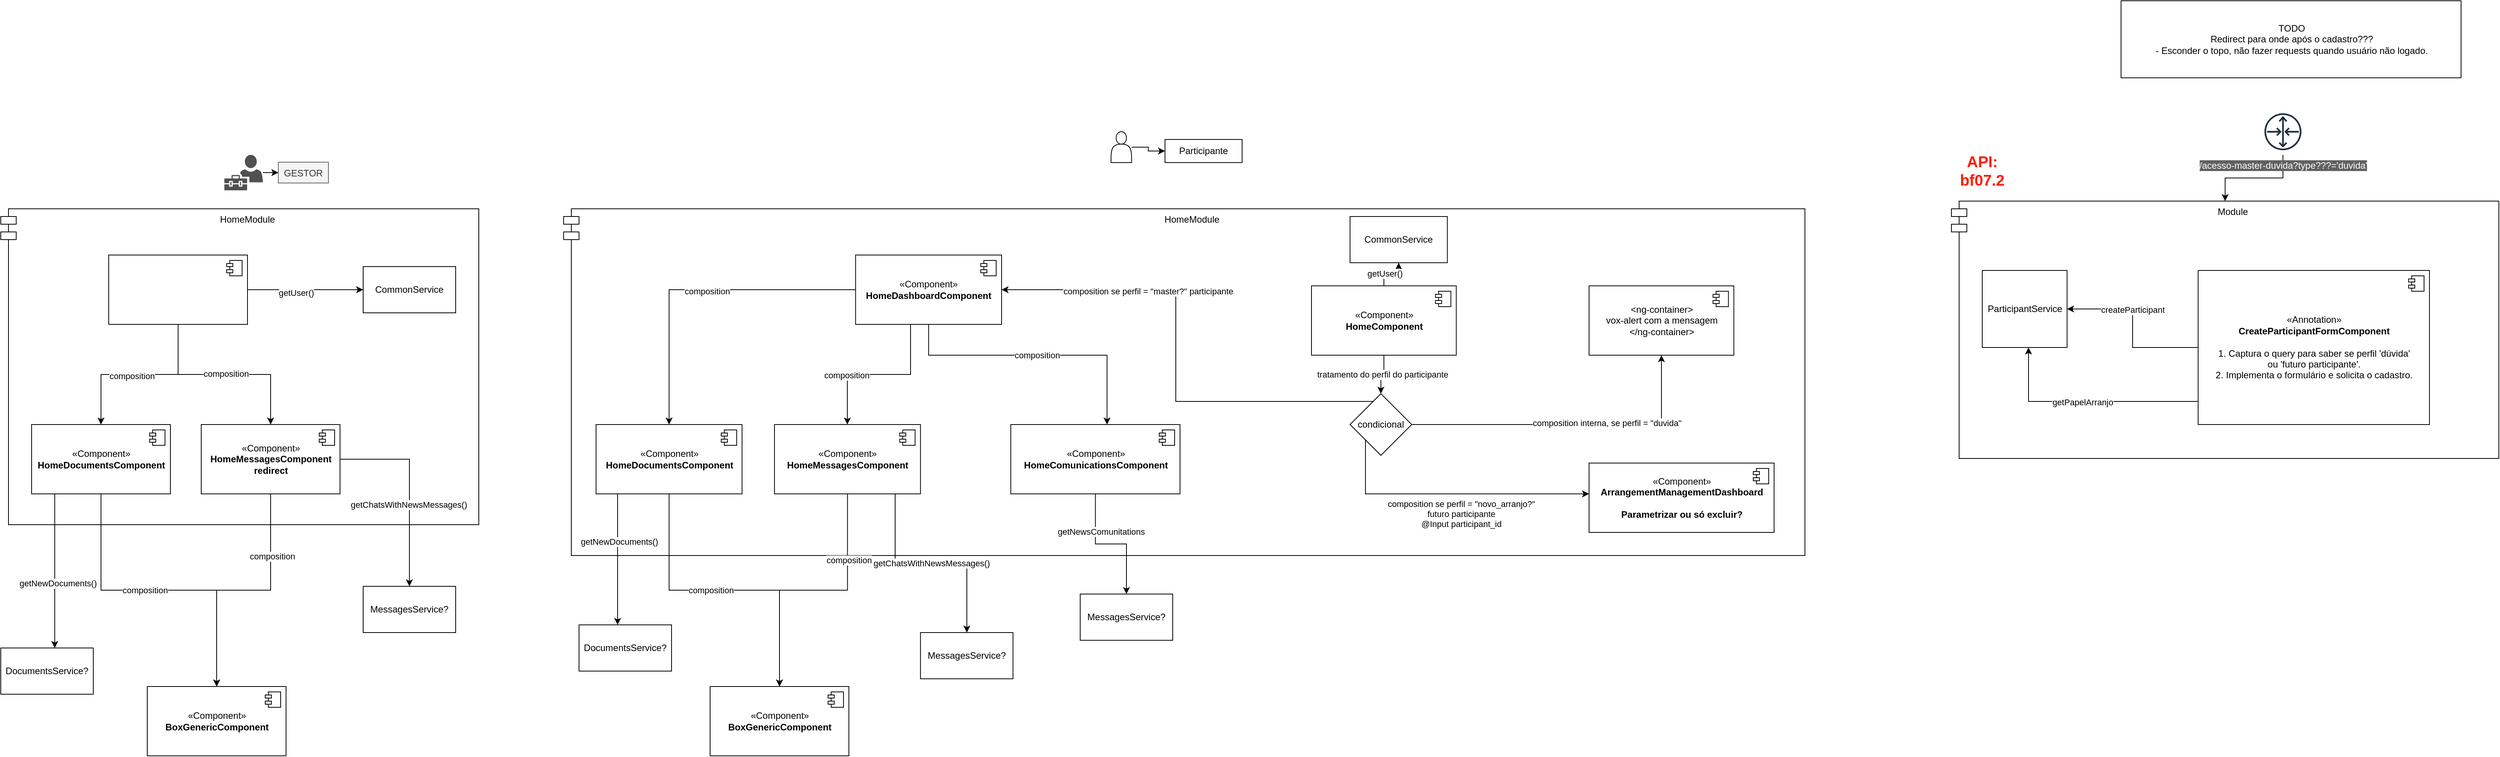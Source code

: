 <mxfile version="13.6.6" type="github">
  <diagram id="C5RBs43oDa-KdzZeNtuy" name="Page-1">
    <mxGraphModel dx="1663" dy="2202" grid="1" gridSize="10" guides="1" tooltips="1" connect="1" arrows="1" fold="1" page="1" pageScale="1" pageWidth="827" pageHeight="1169" math="0" shadow="0">
      <root>
        <mxCell id="WIyWlLk6GJQsqaUBKTNV-0" />
        <mxCell id="WIyWlLk6GJQsqaUBKTNV-1" parent="WIyWlLk6GJQsqaUBKTNV-0" />
        <mxCell id="xRk32n43s2WGwWvrwPpY-136" value="Module" style="shape=module;align=left;spacingLeft=20;align=center;verticalAlign=top;labelBackgroundColor=none;fontColor=#000000;" vertex="1" parent="WIyWlLk6GJQsqaUBKTNV-1">
          <mxGeometry x="2590" y="100" width="710" height="334" as="geometry" />
        </mxCell>
        <mxCell id="xRk32n43s2WGwWvrwPpY-19" value="" style="group" vertex="1" connectable="0" parent="WIyWlLk6GJQsqaUBKTNV-1">
          <mxGeometry x="60" y="110" width="620" height="410" as="geometry" />
        </mxCell>
        <mxCell id="xRk32n43s2WGwWvrwPpY-16" value="HomeModule" style="shape=module;align=left;spacingLeft=20;align=center;verticalAlign=top;" vertex="1" parent="xRk32n43s2WGwWvrwPpY-19">
          <mxGeometry width="620" height="410" as="geometry" />
        </mxCell>
        <mxCell id="xRk32n43s2WGwWvrwPpY-1" value="&amp;nbsp;" style="html=1;dropTarget=0;" vertex="1" parent="xRk32n43s2WGwWvrwPpY-19">
          <mxGeometry x="140" y="60" width="180" height="90" as="geometry" />
        </mxCell>
        <mxCell id="xRk32n43s2WGwWvrwPpY-2" value="" style="shape=component;jettyWidth=8;jettyHeight=4;" vertex="1" parent="xRk32n43s2WGwWvrwPpY-1">
          <mxGeometry x="1" width="20" height="20" relative="1" as="geometry">
            <mxPoint x="-27" y="7" as="offset" />
          </mxGeometry>
        </mxCell>
        <mxCell id="xRk32n43s2WGwWvrwPpY-9" value="" style="edgeStyle=orthogonalEdgeStyle;rounded=0;orthogonalLoop=1;jettySize=auto;html=1;" edge="1" parent="xRk32n43s2WGwWvrwPpY-19" source="xRk32n43s2WGwWvrwPpY-1" target="xRk32n43s2WGwWvrwPpY-7">
          <mxGeometry relative="1" as="geometry" />
        </mxCell>
        <mxCell id="xRk32n43s2WGwWvrwPpY-11" value="composition" style="edgeLabel;html=1;align=center;verticalAlign=middle;resizable=0;points=[];" vertex="1" connectable="0" parent="xRk32n43s2WGwWvrwPpY-9">
          <mxGeometry x="0.19" y="1" relative="1" as="geometry">
            <mxPoint x="-22" as="offset" />
          </mxGeometry>
        </mxCell>
        <mxCell id="xRk32n43s2WGwWvrwPpY-3" value="«Component»&lt;br&gt;&lt;b&gt;HomeDocumentsComponent&lt;/b&gt;" style="html=1;dropTarget=0;" vertex="1" parent="xRk32n43s2WGwWvrwPpY-19">
          <mxGeometry x="40" y="280" width="180" height="90" as="geometry" />
        </mxCell>
        <mxCell id="xRk32n43s2WGwWvrwPpY-4" value="" style="shape=component;jettyWidth=8;jettyHeight=4;" vertex="1" parent="xRk32n43s2WGwWvrwPpY-3">
          <mxGeometry x="1" width="20" height="20" relative="1" as="geometry">
            <mxPoint x="-27" y="7" as="offset" />
          </mxGeometry>
        </mxCell>
        <mxCell id="xRk32n43s2WGwWvrwPpY-5" value="" style="edgeStyle=orthogonalEdgeStyle;rounded=0;orthogonalLoop=1;jettySize=auto;html=1;" edge="1" parent="xRk32n43s2WGwWvrwPpY-19" source="xRk32n43s2WGwWvrwPpY-1" target="xRk32n43s2WGwWvrwPpY-3">
          <mxGeometry relative="1" as="geometry" />
        </mxCell>
        <mxCell id="xRk32n43s2WGwWvrwPpY-6" value="composition" style="edgeLabel;html=1;align=center;verticalAlign=middle;resizable=0;points=[];" vertex="1" connectable="0" parent="xRk32n43s2WGwWvrwPpY-5">
          <mxGeometry x="-0.275" y="2" relative="1" as="geometry">
            <mxPoint x="-42" as="offset" />
          </mxGeometry>
        </mxCell>
        <mxCell id="xRk32n43s2WGwWvrwPpY-7" value="«Component»&lt;br&gt;&lt;b&gt;HomeMessagesComponent&lt;br&gt;redirect&lt;br&gt;&lt;/b&gt;" style="html=1;dropTarget=0;" vertex="1" parent="xRk32n43s2WGwWvrwPpY-19">
          <mxGeometry x="260" y="280" width="180" height="90" as="geometry" />
        </mxCell>
        <mxCell id="xRk32n43s2WGwWvrwPpY-8" value="" style="shape=component;jettyWidth=8;jettyHeight=4;" vertex="1" parent="xRk32n43s2WGwWvrwPpY-7">
          <mxGeometry x="1" width="20" height="20" relative="1" as="geometry">
            <mxPoint x="-27" y="7" as="offset" />
          </mxGeometry>
        </mxCell>
        <mxCell id="xRk32n43s2WGwWvrwPpY-13" value="CommonService" style="whiteSpace=wrap;html=1;" vertex="1" parent="xRk32n43s2WGwWvrwPpY-19">
          <mxGeometry x="470" y="75" width="120" height="60" as="geometry" />
        </mxCell>
        <mxCell id="xRk32n43s2WGwWvrwPpY-14" value="" style="edgeStyle=orthogonalEdgeStyle;rounded=0;orthogonalLoop=1;jettySize=auto;html=1;" edge="1" parent="xRk32n43s2WGwWvrwPpY-19" source="xRk32n43s2WGwWvrwPpY-1" target="xRk32n43s2WGwWvrwPpY-13">
          <mxGeometry relative="1" as="geometry" />
        </mxCell>
        <mxCell id="xRk32n43s2WGwWvrwPpY-15" value="getUser()" style="edgeLabel;html=1;align=center;verticalAlign=middle;resizable=0;points=[];" vertex="1" connectable="0" parent="xRk32n43s2WGwWvrwPpY-14">
          <mxGeometry x="-0.164" y="-4" relative="1" as="geometry">
            <mxPoint as="offset" />
          </mxGeometry>
        </mxCell>
        <mxCell id="xRk32n43s2WGwWvrwPpY-39" value="" style="edgeStyle=orthogonalEdgeStyle;rounded=0;orthogonalLoop=1;jettySize=auto;html=1;" edge="1" parent="WIyWlLk6GJQsqaUBKTNV-1" source="xRk32n43s2WGwWvrwPpY-37" target="xRk32n43s2WGwWvrwPpY-38">
          <mxGeometry relative="1" as="geometry" />
        </mxCell>
        <mxCell id="xRk32n43s2WGwWvrwPpY-37" value="" style="pointerEvents=1;shadow=0;dashed=0;html=1;strokeColor=none;labelPosition=center;verticalLabelPosition=bottom;verticalAlign=top;align=center;fillColor=#505050;shape=mxgraph.mscae.intune.user_management" vertex="1" parent="WIyWlLk6GJQsqaUBKTNV-1">
          <mxGeometry x="350" y="40" width="50" height="46" as="geometry" />
        </mxCell>
        <mxCell id="xRk32n43s2WGwWvrwPpY-38" value="GESTOR" style="whiteSpace=wrap;html=1;shadow=0;dashed=0;verticalAlign=top;fillColor=#f5f5f5;strokeColor=#666666;fontColor=#333333;" vertex="1" parent="WIyWlLk6GJQsqaUBKTNV-1">
          <mxGeometry x="420" y="49.5" width="65" height="27" as="geometry" />
        </mxCell>
        <mxCell id="xRk32n43s2WGwWvrwPpY-44" value="«Component»&lt;br&gt;&lt;b&gt;BoxGenericComponent&lt;/b&gt;" style="html=1;dropTarget=0;" vertex="1" parent="WIyWlLk6GJQsqaUBKTNV-1">
          <mxGeometry x="250" y="730" width="180" height="90" as="geometry" />
        </mxCell>
        <mxCell id="xRk32n43s2WGwWvrwPpY-45" value="" style="shape=component;jettyWidth=8;jettyHeight=4;" vertex="1" parent="xRk32n43s2WGwWvrwPpY-44">
          <mxGeometry x="1" width="20" height="20" relative="1" as="geometry">
            <mxPoint x="-27" y="7" as="offset" />
          </mxGeometry>
        </mxCell>
        <mxCell id="xRk32n43s2WGwWvrwPpY-46" value="" style="edgeStyle=orthogonalEdgeStyle;rounded=0;orthogonalLoop=1;jettySize=auto;html=1;fontColor=#000000;" edge="1" parent="WIyWlLk6GJQsqaUBKTNV-1" source="xRk32n43s2WGwWvrwPpY-3" target="xRk32n43s2WGwWvrwPpY-44">
          <mxGeometry relative="1" as="geometry" />
        </mxCell>
        <mxCell id="xRk32n43s2WGwWvrwPpY-48" value="composition" style="edgeLabel;html=1;align=center;verticalAlign=middle;resizable=0;points=[];fontColor=#000000;" vertex="1" connectable="0" parent="xRk32n43s2WGwWvrwPpY-46">
          <mxGeometry x="-0.091" relative="1" as="geometry">
            <mxPoint as="offset" />
          </mxGeometry>
        </mxCell>
        <mxCell id="xRk32n43s2WGwWvrwPpY-47" style="edgeStyle=orthogonalEdgeStyle;rounded=0;orthogonalLoop=1;jettySize=auto;html=1;fontColor=#000000;" edge="1" parent="WIyWlLk6GJQsqaUBKTNV-1" source="xRk32n43s2WGwWvrwPpY-7" target="xRk32n43s2WGwWvrwPpY-44">
          <mxGeometry relative="1" as="geometry" />
        </mxCell>
        <mxCell id="xRk32n43s2WGwWvrwPpY-49" value="composition" style="edgeLabel;html=1;align=center;verticalAlign=middle;resizable=0;points=[];fontColor=#000000;" vertex="1" connectable="0" parent="xRk32n43s2WGwWvrwPpY-47">
          <mxGeometry x="-0.494" y="2" relative="1" as="geometry">
            <mxPoint as="offset" />
          </mxGeometry>
        </mxCell>
        <mxCell id="xRk32n43s2WGwWvrwPpY-18" value="MessagesService?" style="whiteSpace=wrap;html=1;" vertex="1" parent="WIyWlLk6GJQsqaUBKTNV-1">
          <mxGeometry x="530" y="600" width="120" height="60" as="geometry" />
        </mxCell>
        <mxCell id="xRk32n43s2WGwWvrwPpY-17" value="DocumentsService?" style="whiteSpace=wrap;html=1;" vertex="1" parent="WIyWlLk6GJQsqaUBKTNV-1">
          <mxGeometry x="60" y="680" width="120" height="60" as="geometry" />
        </mxCell>
        <mxCell id="xRk32n43s2WGwWvrwPpY-54" style="edgeStyle=orthogonalEdgeStyle;rounded=0;orthogonalLoop=1;jettySize=auto;html=1;fontColor=#000000;" edge="1" parent="WIyWlLk6GJQsqaUBKTNV-1" source="xRk32n43s2WGwWvrwPpY-7" target="xRk32n43s2WGwWvrwPpY-18">
          <mxGeometry relative="1" as="geometry" />
        </mxCell>
        <mxCell id="xRk32n43s2WGwWvrwPpY-87" value="getChatsWithNewsMessages()" style="edgeLabel;html=1;align=center;verticalAlign=middle;resizable=0;points=[];fontColor=#000000;" vertex="1" connectable="0" parent="xRk32n43s2WGwWvrwPpY-54">
          <mxGeometry x="0.168" y="-1" relative="1" as="geometry">
            <mxPoint as="offset" />
          </mxGeometry>
        </mxCell>
        <mxCell id="xRk32n43s2WGwWvrwPpY-55" style="edgeStyle=orthogonalEdgeStyle;rounded=0;orthogonalLoop=1;jettySize=auto;html=1;fontColor=#000000;" edge="1" parent="WIyWlLk6GJQsqaUBKTNV-1" source="xRk32n43s2WGwWvrwPpY-3" target="xRk32n43s2WGwWvrwPpY-17">
          <mxGeometry relative="1" as="geometry">
            <Array as="points">
              <mxPoint x="130" y="660" />
              <mxPoint x="130" y="660" />
            </Array>
          </mxGeometry>
        </mxCell>
        <mxCell id="xRk32n43s2WGwWvrwPpY-86" value="getNewDocuments()" style="edgeLabel;html=1;align=center;verticalAlign=middle;resizable=0;points=[];fontColor=#000000;" vertex="1" connectable="0" parent="xRk32n43s2WGwWvrwPpY-55">
          <mxGeometry x="0.153" y="4" relative="1" as="geometry">
            <mxPoint as="offset" />
          </mxGeometry>
        </mxCell>
        <mxCell id="xRk32n43s2WGwWvrwPpY-56" value="" style="group" vertex="1" connectable="0" parent="WIyWlLk6GJQsqaUBKTNV-1">
          <mxGeometry x="790" y="110" width="1730" height="450" as="geometry" />
        </mxCell>
        <mxCell id="xRk32n43s2WGwWvrwPpY-57" value="HomeModule" style="shape=module;align=left;spacingLeft=20;align=center;verticalAlign=top;" vertex="1" parent="xRk32n43s2WGwWvrwPpY-56">
          <mxGeometry width="1610" height="450" as="geometry" />
        </mxCell>
        <mxCell id="xRk32n43s2WGwWvrwPpY-83" value="composition" style="edgeStyle=orthogonalEdgeStyle;rounded=0;orthogonalLoop=1;jettySize=auto;html=1;fontColor=#000000;" edge="1" parent="xRk32n43s2WGwWvrwPpY-56" source="xRk32n43s2WGwWvrwPpY-58" target="xRk32n43s2WGwWvrwPpY-81">
          <mxGeometry relative="1" as="geometry">
            <Array as="points">
              <mxPoint x="473.377" y="190" />
              <mxPoint x="704.805" y="190" />
            </Array>
          </mxGeometry>
        </mxCell>
        <mxCell id="xRk32n43s2WGwWvrwPpY-58" value="«Component»&lt;br&gt;&lt;b&gt;HomeDashboardComponent&lt;/b&gt;" style="html=1;dropTarget=0;" vertex="1" parent="xRk32n43s2WGwWvrwPpY-56">
          <mxGeometry x="378.701" y="60" width="189.351" height="90" as="geometry" />
        </mxCell>
        <mxCell id="xRk32n43s2WGwWvrwPpY-59" value="" style="shape=component;jettyWidth=8;jettyHeight=4;" vertex="1" parent="xRk32n43s2WGwWvrwPpY-58">
          <mxGeometry x="1" width="20" height="20" relative="1" as="geometry">
            <mxPoint x="-27" y="7" as="offset" />
          </mxGeometry>
        </mxCell>
        <mxCell id="xRk32n43s2WGwWvrwPpY-60" value="" style="edgeStyle=orthogonalEdgeStyle;rounded=0;orthogonalLoop=1;jettySize=auto;html=1;" edge="1" parent="xRk32n43s2WGwWvrwPpY-56" source="xRk32n43s2WGwWvrwPpY-58" target="xRk32n43s2WGwWvrwPpY-66">
          <mxGeometry relative="1" as="geometry">
            <Array as="points">
              <mxPoint x="450" y="215" />
              <mxPoint x="368" y="215" />
            </Array>
          </mxGeometry>
        </mxCell>
        <mxCell id="xRk32n43s2WGwWvrwPpY-61" value="composition" style="edgeLabel;html=1;align=center;verticalAlign=middle;resizable=0;points=[];" vertex="1" connectable="0" parent="xRk32n43s2WGwWvrwPpY-60">
          <mxGeometry x="0.19" y="1" relative="1" as="geometry">
            <mxPoint x="-22" as="offset" />
          </mxGeometry>
        </mxCell>
        <mxCell id="xRk32n43s2WGwWvrwPpY-62" value="«Component»&lt;br&gt;&lt;b&gt;HomeDocumentsComponent&lt;/b&gt;" style="html=1;dropTarget=0;" vertex="1" parent="xRk32n43s2WGwWvrwPpY-56">
          <mxGeometry x="42.078" y="280" width="189.351" height="90" as="geometry" />
        </mxCell>
        <mxCell id="xRk32n43s2WGwWvrwPpY-63" value="" style="shape=component;jettyWidth=8;jettyHeight=4;" vertex="1" parent="xRk32n43s2WGwWvrwPpY-62">
          <mxGeometry x="1" width="20" height="20" relative="1" as="geometry">
            <mxPoint x="-27" y="7" as="offset" />
          </mxGeometry>
        </mxCell>
        <mxCell id="xRk32n43s2WGwWvrwPpY-64" value="" style="edgeStyle=orthogonalEdgeStyle;rounded=0;orthogonalLoop=1;jettySize=auto;html=1;" edge="1" parent="xRk32n43s2WGwWvrwPpY-56" source="xRk32n43s2WGwWvrwPpY-58" target="xRk32n43s2WGwWvrwPpY-62">
          <mxGeometry relative="1" as="geometry" />
        </mxCell>
        <mxCell id="xRk32n43s2WGwWvrwPpY-65" value="composition" style="edgeLabel;html=1;align=center;verticalAlign=middle;resizable=0;points=[];" vertex="1" connectable="0" parent="xRk32n43s2WGwWvrwPpY-64">
          <mxGeometry x="-0.275" y="2" relative="1" as="geometry">
            <mxPoint x="-42" as="offset" />
          </mxGeometry>
        </mxCell>
        <mxCell id="xRk32n43s2WGwWvrwPpY-66" value="«Component»&lt;br&gt;&lt;b&gt;HomeMessagesComponent&lt;/b&gt;" style="html=1;dropTarget=0;" vertex="1" parent="xRk32n43s2WGwWvrwPpY-56">
          <mxGeometry x="273.506" y="280" width="189.351" height="90" as="geometry" />
        </mxCell>
        <mxCell id="xRk32n43s2WGwWvrwPpY-67" value="" style="shape=component;jettyWidth=8;jettyHeight=4;" vertex="1" parent="xRk32n43s2WGwWvrwPpY-66">
          <mxGeometry x="1" width="20" height="20" relative="1" as="geometry">
            <mxPoint x="-27" y="7" as="offset" />
          </mxGeometry>
        </mxCell>
        <mxCell id="xRk32n43s2WGwWvrwPpY-68" value="CommonService" style="whiteSpace=wrap;html=1;" vertex="1" parent="xRk32n43s2WGwWvrwPpY-56">
          <mxGeometry x="1019.999" y="10" width="126.234" height="60" as="geometry" />
        </mxCell>
        <mxCell id="xRk32n43s2WGwWvrwPpY-69" value="" style="edgeStyle=orthogonalEdgeStyle;rounded=0;orthogonalLoop=1;jettySize=auto;html=1;" edge="1" parent="xRk32n43s2WGwWvrwPpY-56" source="xRk32n43s2WGwWvrwPpY-107" target="xRk32n43s2WGwWvrwPpY-68">
          <mxGeometry relative="1" as="geometry" />
        </mxCell>
        <mxCell id="xRk32n43s2WGwWvrwPpY-70" value="getUser()" style="edgeLabel;html=1;align=center;verticalAlign=middle;resizable=0;points=[];" vertex="1" connectable="0" parent="xRk32n43s2WGwWvrwPpY-69">
          <mxGeometry x="-0.164" y="-4" relative="1" as="geometry">
            <mxPoint as="offset" />
          </mxGeometry>
        </mxCell>
        <mxCell id="xRk32n43s2WGwWvrwPpY-81" value="«Component»&lt;br&gt;&lt;b&gt;HomeComunicationsComponent&lt;/b&gt;" style="html=1;dropTarget=0;" vertex="1" parent="xRk32n43s2WGwWvrwPpY-56">
          <mxGeometry x="580" y="280" width="219.48" height="90" as="geometry" />
        </mxCell>
        <mxCell id="xRk32n43s2WGwWvrwPpY-82" value="" style="shape=component;jettyWidth=8;jettyHeight=4;" vertex="1" parent="xRk32n43s2WGwWvrwPpY-81">
          <mxGeometry x="1" width="20" height="20" relative="1" as="geometry">
            <mxPoint x="-27" y="7" as="offset" />
          </mxGeometry>
        </mxCell>
        <mxCell id="xRk32n43s2WGwWvrwPpY-111" value="tratamento do perfil do participante" style="edgeStyle=orthogonalEdgeStyle;rounded=0;orthogonalLoop=1;jettySize=auto;html=1;fontColor=#000000;" edge="1" parent="xRk32n43s2WGwWvrwPpY-56" source="xRk32n43s2WGwWvrwPpY-107" target="xRk32n43s2WGwWvrwPpY-110">
          <mxGeometry relative="1" as="geometry" />
        </mxCell>
        <mxCell id="xRk32n43s2WGwWvrwPpY-121" value="" style="edgeStyle=orthogonalEdgeStyle;rounded=0;orthogonalLoop=1;jettySize=auto;html=1;fontColor=#000000;" edge="1" parent="xRk32n43s2WGwWvrwPpY-56" source="xRk32n43s2WGwWvrwPpY-110" target="xRk32n43s2WGwWvrwPpY-119">
          <mxGeometry relative="1" as="geometry" />
        </mxCell>
        <mxCell id="xRk32n43s2WGwWvrwPpY-125" value="composition interna, se perfil = &quot;duvida&quot;" style="edgeLabel;html=1;align=center;verticalAlign=middle;resizable=0;points=[];fontColor=#000000;" vertex="1" connectable="0" parent="xRk32n43s2WGwWvrwPpY-121">
          <mxGeometry x="0.223" y="2" relative="1" as="geometry">
            <mxPoint as="offset" />
          </mxGeometry>
        </mxCell>
        <mxCell id="xRk32n43s2WGwWvrwPpY-107" value="«Component»&lt;br&gt;&lt;b&gt;HomeComponent&lt;/b&gt;" style="html=1;dropTarget=0;" vertex="1" parent="xRk32n43s2WGwWvrwPpY-56">
          <mxGeometry x="970" y="100" width="187.79" height="90" as="geometry" />
        </mxCell>
        <mxCell id="xRk32n43s2WGwWvrwPpY-108" value="" style="shape=component;jettyWidth=8;jettyHeight=4;" vertex="1" parent="xRk32n43s2WGwWvrwPpY-107">
          <mxGeometry x="1" width="20" height="20" relative="1" as="geometry">
            <mxPoint x="-27" y="7" as="offset" />
          </mxGeometry>
        </mxCell>
        <mxCell id="xRk32n43s2WGwWvrwPpY-112" style="edgeStyle=orthogonalEdgeStyle;rounded=0;orthogonalLoop=1;jettySize=auto;html=1;entryX=1;entryY=0.5;entryDx=0;entryDy=0;fontColor=#000000;" edge="1" parent="xRk32n43s2WGwWvrwPpY-56" source="xRk32n43s2WGwWvrwPpY-110" target="xRk32n43s2WGwWvrwPpY-58">
          <mxGeometry relative="1" as="geometry">
            <Array as="points">
              <mxPoint x="794" y="250" />
              <mxPoint x="794" y="105" />
            </Array>
          </mxGeometry>
        </mxCell>
        <mxCell id="xRk32n43s2WGwWvrwPpY-113" value="composition se perfil = &quot;master?&quot; participante" style="edgeLabel;html=1;align=center;verticalAlign=middle;resizable=0;points=[];fontColor=#000000;" vertex="1" connectable="0" parent="xRk32n43s2WGwWvrwPpY-112">
          <mxGeometry x="0.395" y="2" relative="1" as="geometry">
            <mxPoint as="offset" />
          </mxGeometry>
        </mxCell>
        <mxCell id="xRk32n43s2WGwWvrwPpY-117" style="edgeStyle=orthogonalEdgeStyle;rounded=0;orthogonalLoop=1;jettySize=auto;html=1;fontColor=#000000;" edge="1" parent="xRk32n43s2WGwWvrwPpY-56" source="xRk32n43s2WGwWvrwPpY-110" target="xRk32n43s2WGwWvrwPpY-114">
          <mxGeometry relative="1" as="geometry">
            <Array as="points">
              <mxPoint x="1040" y="280" />
              <mxPoint x="1040" y="370" />
            </Array>
          </mxGeometry>
        </mxCell>
        <mxCell id="xRk32n43s2WGwWvrwPpY-118" value="composition se perfil = &quot;novo_arranjo?&quot; &lt;br&gt;futuro participante&lt;br&gt;@Input participant_id" style="edgeLabel;html=1;align=center;verticalAlign=middle;resizable=0;points=[];fontColor=#000000;" vertex="1" connectable="0" parent="xRk32n43s2WGwWvrwPpY-117">
          <mxGeometry x="-0.567" y="2" relative="1" as="geometry">
            <mxPoint x="115.79" y="27.86" as="offset" />
          </mxGeometry>
        </mxCell>
        <mxCell id="xRk32n43s2WGwWvrwPpY-110" value="condicional" style="rhombus;whiteSpace=wrap;html=1;labelBackgroundColor=none;fontColor=#000000;" vertex="1" parent="xRk32n43s2WGwWvrwPpY-56">
          <mxGeometry x="1020" y="240" width="80" height="80" as="geometry" />
        </mxCell>
        <mxCell id="xRk32n43s2WGwWvrwPpY-114" value="«Component»&lt;br&gt;&lt;b&gt;ArrangementManagementDashboard&lt;br&gt;&lt;br&gt;Parametrizar ou só excluir?&lt;br&gt;&lt;/b&gt;" style="html=1;dropTarget=0;" vertex="1" parent="xRk32n43s2WGwWvrwPpY-56">
          <mxGeometry x="1330" y="330" width="240" height="90" as="geometry" />
        </mxCell>
        <mxCell id="xRk32n43s2WGwWvrwPpY-115" value="" style="shape=component;jettyWidth=8;jettyHeight=4;" vertex="1" parent="xRk32n43s2WGwWvrwPpY-114">
          <mxGeometry x="1" width="20" height="20" relative="1" as="geometry">
            <mxPoint x="-27" y="7" as="offset" />
          </mxGeometry>
        </mxCell>
        <mxCell id="xRk32n43s2WGwWvrwPpY-119" value="&amp;lt;ng-container&amp;gt;&lt;br&gt;vox-alert com a mensagem&lt;br&gt;&amp;lt;/ng-container&amp;gt;" style="html=1;dropTarget=0;" vertex="1" parent="xRk32n43s2WGwWvrwPpY-56">
          <mxGeometry x="1330" y="100" width="187.79" height="90" as="geometry" />
        </mxCell>
        <mxCell id="xRk32n43s2WGwWvrwPpY-120" value="" style="shape=component;jettyWidth=8;jettyHeight=4;" vertex="1" parent="xRk32n43s2WGwWvrwPpY-119">
          <mxGeometry x="1" width="20" height="20" relative="1" as="geometry">
            <mxPoint x="-27" y="7" as="offset" />
          </mxGeometry>
        </mxCell>
        <mxCell id="xRk32n43s2WGwWvrwPpY-71" value="«Component»&lt;br&gt;&lt;b&gt;BoxGenericComponent&lt;/b&gt;" style="html=1;dropTarget=0;" vertex="1" parent="WIyWlLk6GJQsqaUBKTNV-1">
          <mxGeometry x="980" y="730" width="180" height="90" as="geometry" />
        </mxCell>
        <mxCell id="xRk32n43s2WGwWvrwPpY-72" value="" style="shape=component;jettyWidth=8;jettyHeight=4;" vertex="1" parent="xRk32n43s2WGwWvrwPpY-71">
          <mxGeometry x="1" width="20" height="20" relative="1" as="geometry">
            <mxPoint x="-27" y="7" as="offset" />
          </mxGeometry>
        </mxCell>
        <mxCell id="xRk32n43s2WGwWvrwPpY-73" value="" style="edgeStyle=orthogonalEdgeStyle;rounded=0;orthogonalLoop=1;jettySize=auto;html=1;fontColor=#000000;" edge="1" parent="WIyWlLk6GJQsqaUBKTNV-1" source="xRk32n43s2WGwWvrwPpY-62" target="xRk32n43s2WGwWvrwPpY-71">
          <mxGeometry relative="1" as="geometry" />
        </mxCell>
        <mxCell id="xRk32n43s2WGwWvrwPpY-74" value="composition" style="edgeLabel;html=1;align=center;verticalAlign=middle;resizable=0;points=[];fontColor=#000000;" vertex="1" connectable="0" parent="xRk32n43s2WGwWvrwPpY-73">
          <mxGeometry x="-0.091" relative="1" as="geometry">
            <mxPoint as="offset" />
          </mxGeometry>
        </mxCell>
        <mxCell id="xRk32n43s2WGwWvrwPpY-75" style="edgeStyle=orthogonalEdgeStyle;rounded=0;orthogonalLoop=1;jettySize=auto;html=1;fontColor=#000000;" edge="1" parent="WIyWlLk6GJQsqaUBKTNV-1" source="xRk32n43s2WGwWvrwPpY-66" target="xRk32n43s2WGwWvrwPpY-71">
          <mxGeometry relative="1" as="geometry" />
        </mxCell>
        <mxCell id="xRk32n43s2WGwWvrwPpY-76" value="composition" style="edgeLabel;html=1;align=center;verticalAlign=middle;resizable=0;points=[];fontColor=#000000;" vertex="1" connectable="0" parent="xRk32n43s2WGwWvrwPpY-75">
          <mxGeometry x="-0.494" y="2" relative="1" as="geometry">
            <mxPoint as="offset" />
          </mxGeometry>
        </mxCell>
        <mxCell id="xRk32n43s2WGwWvrwPpY-77" value="MessagesService?" style="whiteSpace=wrap;html=1;" vertex="1" parent="WIyWlLk6GJQsqaUBKTNV-1">
          <mxGeometry x="1252.86" y="660" width="120" height="60" as="geometry" />
        </mxCell>
        <mxCell id="xRk32n43s2WGwWvrwPpY-78" value="DocumentsService?" style="whiteSpace=wrap;html=1;" vertex="1" parent="WIyWlLk6GJQsqaUBKTNV-1">
          <mxGeometry x="810" y="650" width="120" height="60" as="geometry" />
        </mxCell>
        <mxCell id="xRk32n43s2WGwWvrwPpY-79" value="getChatsWithNewsMessages()" style="edgeStyle=orthogonalEdgeStyle;rounded=0;orthogonalLoop=1;jettySize=auto;html=1;fontColor=#000000;" edge="1" parent="WIyWlLk6GJQsqaUBKTNV-1" source="xRk32n43s2WGwWvrwPpY-66" target="xRk32n43s2WGwWvrwPpY-77">
          <mxGeometry relative="1" as="geometry">
            <Array as="points">
              <mxPoint x="1220" y="570" />
              <mxPoint x="1313" y="570" />
            </Array>
          </mxGeometry>
        </mxCell>
        <mxCell id="xRk32n43s2WGwWvrwPpY-80" style="edgeStyle=orthogonalEdgeStyle;rounded=0;orthogonalLoop=1;jettySize=auto;html=1;fontColor=#000000;" edge="1" parent="WIyWlLk6GJQsqaUBKTNV-1" source="xRk32n43s2WGwWvrwPpY-62" target="xRk32n43s2WGwWvrwPpY-78">
          <mxGeometry relative="1" as="geometry">
            <Array as="points">
              <mxPoint x="860" y="640" />
              <mxPoint x="860" y="640" />
            </Array>
          </mxGeometry>
        </mxCell>
        <mxCell id="xRk32n43s2WGwWvrwPpY-85" value="getNewDocuments()" style="edgeLabel;html=1;align=center;verticalAlign=middle;resizable=0;points=[];fontColor=#000000;" vertex="1" connectable="0" parent="xRk32n43s2WGwWvrwPpY-80">
          <mxGeometry x="0.882" y="98" relative="1" as="geometry">
            <mxPoint x="-96" y="-98" as="offset" />
          </mxGeometry>
        </mxCell>
        <mxCell id="xRk32n43s2WGwWvrwPpY-40" value="" style="shape=actor;whiteSpace=wrap;html=1;labelBackgroundColor=#404040;fontColor=#F7F7F7;" vertex="1" parent="WIyWlLk6GJQsqaUBKTNV-1">
          <mxGeometry x="1500" y="10" width="26.67" height="40" as="geometry" />
        </mxCell>
        <mxCell id="xRk32n43s2WGwWvrwPpY-41" value="Participante" style="whiteSpace=wrap;html=1;labelBackgroundColor=none;" vertex="1" parent="WIyWlLk6GJQsqaUBKTNV-1">
          <mxGeometry x="1570" y="20" width="100" height="30" as="geometry" />
        </mxCell>
        <mxCell id="xRk32n43s2WGwWvrwPpY-42" value="" style="edgeStyle=orthogonalEdgeStyle;rounded=0;orthogonalLoop=1;jettySize=auto;html=1;fontColor=#F7F7F7;" edge="1" parent="WIyWlLk6GJQsqaUBKTNV-1" source="xRk32n43s2WGwWvrwPpY-40" target="xRk32n43s2WGwWvrwPpY-41">
          <mxGeometry relative="1" as="geometry" />
        </mxCell>
        <mxCell id="xRk32n43s2WGwWvrwPpY-140" style="edgeStyle=orthogonalEdgeStyle;rounded=0;orthogonalLoop=1;jettySize=auto;html=1;fontColor=#000000;" edge="1" parent="WIyWlLk6GJQsqaUBKTNV-1" source="xRk32n43s2WGwWvrwPpY-133" target="xRk32n43s2WGwWvrwPpY-139">
          <mxGeometry relative="1" as="geometry" />
        </mxCell>
        <mxCell id="xRk32n43s2WGwWvrwPpY-141" value="createParticipant" style="edgeLabel;html=1;align=center;verticalAlign=middle;resizable=0;points=[];fontColor=#000000;" vertex="1" connectable="0" parent="xRk32n43s2WGwWvrwPpY-140">
          <mxGeometry x="0.225" y="1" relative="1" as="geometry">
            <mxPoint as="offset" />
          </mxGeometry>
        </mxCell>
        <mxCell id="xRk32n43s2WGwWvrwPpY-143" style="edgeStyle=orthogonalEdgeStyle;rounded=0;orthogonalLoop=1;jettySize=auto;html=1;fontColor=#000000;" edge="1" parent="WIyWlLk6GJQsqaUBKTNV-1" source="xRk32n43s2WGwWvrwPpY-133" target="xRk32n43s2WGwWvrwPpY-139">
          <mxGeometry relative="1" as="geometry">
            <Array as="points">
              <mxPoint x="2690" y="360" />
            </Array>
          </mxGeometry>
        </mxCell>
        <mxCell id="xRk32n43s2WGwWvrwPpY-144" value="getPapelArranjo" style="edgeLabel;html=1;align=center;verticalAlign=middle;resizable=0;points=[];fontColor=#000000;" vertex="1" connectable="0" parent="xRk32n43s2WGwWvrwPpY-143">
          <mxGeometry x="0.028" y="1" relative="1" as="geometry">
            <mxPoint x="-1" as="offset" />
          </mxGeometry>
        </mxCell>
        <mxCell id="xRk32n43s2WGwWvrwPpY-133" value="«Annotation»&lt;br&gt;&lt;b&gt;CreateParticipantFormComponent&lt;/b&gt;&lt;br&gt;&lt;br&gt;1. Captura o query para saber se perfil &#39;dúvida&#39; &lt;br&gt;ou &#39;futuro participante&#39;.&lt;br&gt;2. Implementa o formulário e solicita o cadastro." style="html=1;dropTarget=0;labelBackgroundColor=none;fontColor=#000000;" vertex="1" parent="WIyWlLk6GJQsqaUBKTNV-1">
          <mxGeometry x="2910" y="190" width="300" height="200" as="geometry" />
        </mxCell>
        <mxCell id="xRk32n43s2WGwWvrwPpY-134" value="" style="shape=component;jettyWidth=8;jettyHeight=4;" vertex="1" parent="xRk32n43s2WGwWvrwPpY-133">
          <mxGeometry x="1" width="20" height="20" relative="1" as="geometry">
            <mxPoint x="-27" y="7" as="offset" />
          </mxGeometry>
        </mxCell>
        <mxCell id="xRk32n43s2WGwWvrwPpY-135" value="TODO&lt;br&gt;Redirect para onde após o cadastro???&lt;br&gt;- Esconder o topo, não fazer requests quando usuário não logado." style="html=1;labelBackgroundColor=none;fontColor=#000000;" vertex="1" parent="WIyWlLk6GJQsqaUBKTNV-1">
          <mxGeometry x="2810" y="-160" width="441" height="100" as="geometry" />
        </mxCell>
        <mxCell id="xRk32n43s2WGwWvrwPpY-150" style="edgeStyle=orthogonalEdgeStyle;rounded=0;orthogonalLoop=1;jettySize=auto;html=1;fontColor=#000000;" edge="1" parent="WIyWlLk6GJQsqaUBKTNV-1" source="xRk32n43s2WGwWvrwPpY-137" target="xRk32n43s2WGwWvrwPpY-136">
          <mxGeometry relative="1" as="geometry" />
        </mxCell>
        <mxCell id="xRk32n43s2WGwWvrwPpY-137" value="&lt;span style=&quot;background-color: rgb(97 , 97 , 97)&quot;&gt;&lt;font color=&quot;#ffffff&quot;&gt;/acesso-master-duvida?type???=&#39;duvida&#39;&lt;/font&gt;&lt;/span&gt;" style="outlineConnect=0;fontColor=#232F3E;gradientColor=none;strokeColor=#232F3E;fillColor=#ffffff;dashed=0;verticalLabelPosition=bottom;verticalAlign=top;align=center;html=1;fontSize=12;fontStyle=0;aspect=fixed;shape=mxgraph.aws4.resourceIcon;resIcon=mxgraph.aws4.router;labelBackgroundColor=none;" vertex="1" parent="WIyWlLk6GJQsqaUBKTNV-1">
          <mxGeometry x="2990" y="-20" width="60" height="60" as="geometry" />
        </mxCell>
        <mxCell id="xRk32n43s2WGwWvrwPpY-139" value="ParticipantService&lt;br&gt;" style="html=1;labelBackgroundColor=none;fontColor=#000000;" vertex="1" parent="WIyWlLk6GJQsqaUBKTNV-1">
          <mxGeometry x="2630" y="190" width="110" height="100" as="geometry" />
        </mxCell>
        <mxCell id="xRk32n43s2WGwWvrwPpY-142" value="&lt;font color=&quot;#ff1e05&quot; size=&quot;1&quot;&gt;&lt;b style=&quot;font-size: 20px&quot;&gt;API: bf07.2&lt;/b&gt;&lt;/font&gt;" style="text;html=1;strokeColor=none;fillColor=none;align=center;verticalAlign=middle;whiteSpace=wrap;rounded=0;labelBackgroundColor=none;fontColor=#000000;" vertex="1" parent="WIyWlLk6GJQsqaUBKTNV-1">
          <mxGeometry x="2610" y="50" width="40" height="20" as="geometry" />
        </mxCell>
        <mxCell id="xRk32n43s2WGwWvrwPpY-146" value="MessagesService?" style="whiteSpace=wrap;html=1;" vertex="1" parent="WIyWlLk6GJQsqaUBKTNV-1">
          <mxGeometry x="1460" y="610" width="120" height="60" as="geometry" />
        </mxCell>
        <mxCell id="xRk32n43s2WGwWvrwPpY-147" style="edgeStyle=orthogonalEdgeStyle;rounded=0;orthogonalLoop=1;jettySize=auto;html=1;fontColor=#000000;" edge="1" parent="WIyWlLk6GJQsqaUBKTNV-1" source="xRk32n43s2WGwWvrwPpY-81" target="xRk32n43s2WGwWvrwPpY-146">
          <mxGeometry relative="1" as="geometry" />
        </mxCell>
        <mxCell id="xRk32n43s2WGwWvrwPpY-148" value="getNewsComunitations" style="edgeLabel;html=1;align=center;verticalAlign=middle;resizable=0;points=[];fontColor=#000000;" vertex="1" connectable="0" parent="xRk32n43s2WGwWvrwPpY-147">
          <mxGeometry x="-0.428" y="7" relative="1" as="geometry">
            <mxPoint as="offset" />
          </mxGeometry>
        </mxCell>
      </root>
    </mxGraphModel>
  </diagram>
</mxfile>
